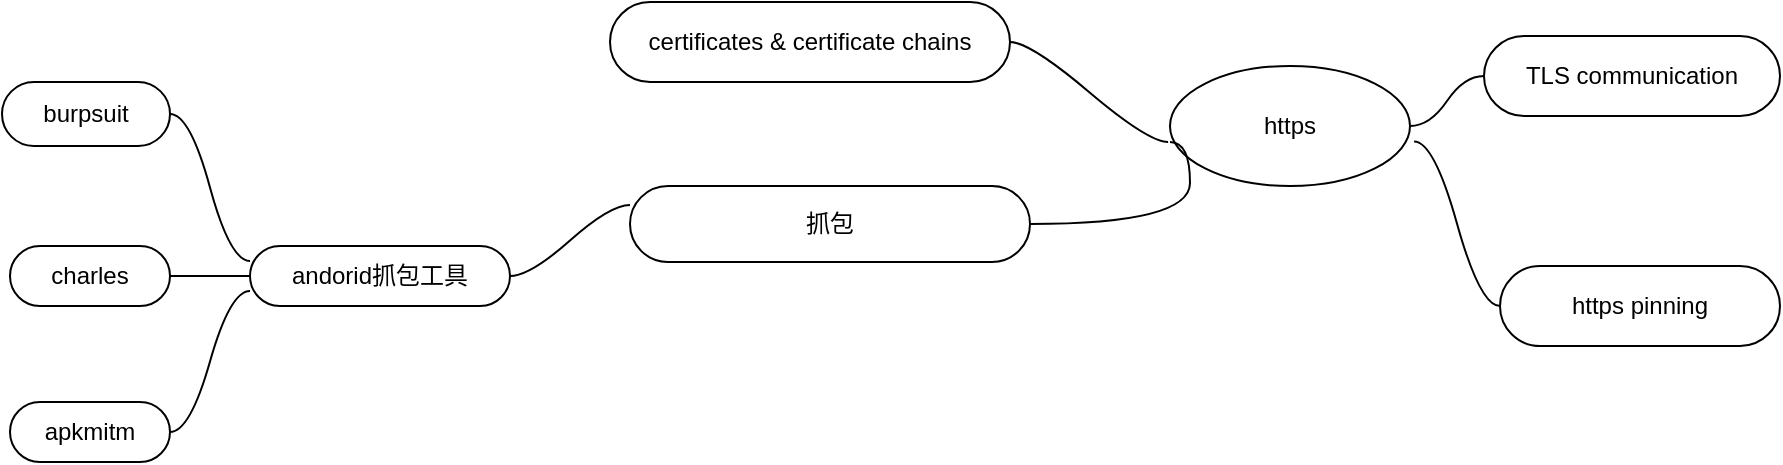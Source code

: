 <mxfile version="17.1.3" type="github">
  <diagram id="LbNndVN55RRchBTATLmV" name="Page-1">
    <mxGraphModel dx="2893" dy="1161" grid="1" gridSize="10" guides="1" tooltips="1" connect="1" arrows="1" fold="1" page="1" pageScale="1" pageWidth="827" pageHeight="1169" math="0" shadow="0">
      <root>
        <mxCell id="0" />
        <mxCell id="1" parent="0" />
        <mxCell id="vsGRGXz0Xs2UJGAKEiOz-2" value="https" style="ellipse;whiteSpace=wrap;html=1;align=center;newEdgeStyle={&quot;edgeStyle&quot;:&quot;entityRelationEdgeStyle&quot;,&quot;startArrow&quot;:&quot;none&quot;,&quot;endArrow&quot;:&quot;none&quot;,&quot;segment&quot;:10,&quot;curved&quot;:1};treeFolding=1;treeMoving=1;" parent="1" vertex="1">
          <mxGeometry x="-50" y="482" width="120" height="60" as="geometry" />
        </mxCell>
        <mxCell id="vsGRGXz0Xs2UJGAKEiOz-24" value="TLS communication" style="whiteSpace=wrap;html=1;rounded=1;arcSize=50;align=center;verticalAlign=middle;strokeWidth=1;autosize=1;spacing=4;treeFolding=1;treeMoving=1;newEdgeStyle={&quot;edgeStyle&quot;:&quot;entityRelationEdgeStyle&quot;,&quot;startArrow&quot;:&quot;none&quot;,&quot;endArrow&quot;:&quot;none&quot;,&quot;segment&quot;:10,&quot;curved&quot;:1};" parent="1" vertex="1">
          <mxGeometry x="107" y="467" width="148" height="40" as="geometry" />
        </mxCell>
        <mxCell id="vsGRGXz0Xs2UJGAKEiOz-25" value="" style="edgeStyle=entityRelationEdgeStyle;startArrow=none;endArrow=none;segment=10;curved=1;rounded=0;exitX=1;exitY=0.5;exitDx=0;exitDy=0;" parent="1" source="vsGRGXz0Xs2UJGAKEiOz-2" target="vsGRGXz0Xs2UJGAKEiOz-24" edge="1">
          <mxGeometry relative="1" as="geometry">
            <mxPoint x="75" y="552" as="sourcePoint" />
          </mxGeometry>
        </mxCell>
        <mxCell id="vsGRGXz0Xs2UJGAKEiOz-26" value="https pinning" style="whiteSpace=wrap;html=1;rounded=1;arcSize=50;align=center;verticalAlign=middle;strokeWidth=1;autosize=1;spacing=4;treeFolding=1;treeMoving=1;newEdgeStyle={&quot;edgeStyle&quot;:&quot;entityRelationEdgeStyle&quot;,&quot;startArrow&quot;:&quot;none&quot;,&quot;endArrow&quot;:&quot;none&quot;,&quot;segment&quot;:10,&quot;curved&quot;:1};" parent="1" vertex="1">
          <mxGeometry x="115" y="582" width="140" height="40" as="geometry" />
        </mxCell>
        <mxCell id="vsGRGXz0Xs2UJGAKEiOz-27" value="" style="edgeStyle=entityRelationEdgeStyle;startArrow=none;endArrow=none;segment=10;curved=1;rounded=0;exitX=1.017;exitY=0.629;exitDx=0;exitDy=0;exitPerimeter=0;" parent="1" source="vsGRGXz0Xs2UJGAKEiOz-2" target="vsGRGXz0Xs2UJGAKEiOz-26" edge="1">
          <mxGeometry relative="1" as="geometry">
            <mxPoint x="115" y="622" as="sourcePoint" />
          </mxGeometry>
        </mxCell>
        <mxCell id="vsGRGXz0Xs2UJGAKEiOz-28" value="certificates &amp;amp; certificate chains&lt;br&gt;" style="whiteSpace=wrap;html=1;rounded=1;arcSize=50;align=center;verticalAlign=middle;strokeWidth=1;autosize=1;spacing=4;treeFolding=1;treeMoving=1;newEdgeStyle={&quot;edgeStyle&quot;:&quot;entityRelationEdgeStyle&quot;,&quot;startArrow&quot;:&quot;none&quot;,&quot;endArrow&quot;:&quot;none&quot;,&quot;segment&quot;:10,&quot;curved&quot;:1};" parent="1" vertex="1" collapsed="1">
          <mxGeometry x="-330" y="450" width="200" height="40" as="geometry" />
        </mxCell>
        <mxCell id="vsGRGXz0Xs2UJGAKEiOz-29" value="" style="edgeStyle=entityRelationEdgeStyle;startArrow=none;endArrow=none;segment=10;curved=1;rounded=0;exitX=-0.008;exitY=0.633;exitDx=0;exitDy=0;exitPerimeter=0;" parent="1" source="vsGRGXz0Xs2UJGAKEiOz-2" target="vsGRGXz0Xs2UJGAKEiOz-28" edge="1">
          <mxGeometry relative="1" as="geometry">
            <mxPoint x="-215" y="582" as="sourcePoint" />
          </mxGeometry>
        </mxCell>
        <mxCell id="RALhW5Uchx7qLT_naZ3g-1" value="抓包" style="whiteSpace=wrap;html=1;rounded=1;arcSize=50;align=center;verticalAlign=middle;strokeWidth=1;autosize=1;spacing=4;treeFolding=1;treeMoving=1;newEdgeStyle={&quot;edgeStyle&quot;:&quot;entityRelationEdgeStyle&quot;,&quot;startArrow&quot;:&quot;none&quot;,&quot;endArrow&quot;:&quot;none&quot;,&quot;segment&quot;:10,&quot;curved&quot;:1};" vertex="1" parent="1">
          <mxGeometry x="-320" y="542" width="200" height="38" as="geometry" />
        </mxCell>
        <mxCell id="RALhW5Uchx7qLT_naZ3g-2" value="" style="edgeStyle=entityRelationEdgeStyle;startArrow=none;endArrow=none;segment=10;curved=1;rounded=0;" edge="1" target="RALhW5Uchx7qLT_naZ3g-1" parent="1">
          <mxGeometry relative="1" as="geometry">
            <mxPoint x="-50" y="520" as="sourcePoint" />
          </mxGeometry>
        </mxCell>
        <UserObject label="andorid抓包工具&lt;br&gt;" linkTarget="_blank" id="RALhW5Uchx7qLT_naZ3g-3">
          <mxCell style="whiteSpace=wrap;html=1;rounded=1;arcSize=50;align=center;verticalAlign=middle;strokeWidth=1;autosize=1;spacing=4;treeFolding=1;treeMoving=1;newEdgeStyle={&quot;edgeStyle&quot;:&quot;entityRelationEdgeStyle&quot;,&quot;startArrow&quot;:&quot;none&quot;,&quot;endArrow&quot;:&quot;none&quot;,&quot;segment&quot;:10,&quot;curved&quot;:1};" vertex="1" parent="1">
            <mxGeometry x="-510" y="572" width="130" height="30" as="geometry" />
          </mxCell>
        </UserObject>
        <mxCell id="RALhW5Uchx7qLT_naZ3g-4" value="" style="edgeStyle=entityRelationEdgeStyle;startArrow=none;endArrow=none;segment=10;curved=1;rounded=0;exitX=0;exitY=0.25;exitDx=0;exitDy=0;" edge="1" target="RALhW5Uchx7qLT_naZ3g-3" parent="1" source="RALhW5Uchx7qLT_naZ3g-1">
          <mxGeometry relative="1" as="geometry">
            <mxPoint x="-590" y="569" as="sourcePoint" />
          </mxGeometry>
        </mxCell>
        <mxCell id="RALhW5Uchx7qLT_naZ3g-7" value="charles" style="whiteSpace=wrap;html=1;rounded=1;arcSize=50;align=center;verticalAlign=middle;strokeWidth=1;autosize=1;spacing=4;treeFolding=1;treeMoving=1;newEdgeStyle={&quot;edgeStyle&quot;:&quot;entityRelationEdgeStyle&quot;,&quot;startArrow&quot;:&quot;none&quot;,&quot;endArrow&quot;:&quot;none&quot;,&quot;segment&quot;:10,&quot;curved&quot;:1};" vertex="1" parent="1">
          <mxGeometry x="-630" y="572" width="80" height="30" as="geometry" />
        </mxCell>
        <mxCell id="RALhW5Uchx7qLT_naZ3g-8" value="" style="edgeStyle=entityRelationEdgeStyle;startArrow=none;endArrow=none;segment=10;curved=1;rounded=0;exitX=0;exitY=0.5;exitDx=0;exitDy=0;" edge="1" target="RALhW5Uchx7qLT_naZ3g-7" parent="1" source="RALhW5Uchx7qLT_naZ3g-3">
          <mxGeometry relative="1" as="geometry">
            <mxPoint x="-569" y="694.5" as="sourcePoint" />
          </mxGeometry>
        </mxCell>
        <UserObject label="apkmitm" link="https://github.com/shroudedcode/apk-mitm" id="RALhW5Uchx7qLT_naZ3g-9">
          <mxCell style="whiteSpace=wrap;html=1;rounded=1;arcSize=50;align=center;verticalAlign=middle;strokeWidth=1;autosize=1;spacing=4;treeFolding=1;treeMoving=1;newEdgeStyle={&quot;edgeStyle&quot;:&quot;entityRelationEdgeStyle&quot;,&quot;startArrow&quot;:&quot;none&quot;,&quot;endArrow&quot;:&quot;none&quot;,&quot;segment&quot;:10,&quot;curved&quot;:1};" vertex="1" parent="1">
            <mxGeometry x="-630" y="650" width="80" height="30" as="geometry" />
          </mxCell>
        </UserObject>
        <mxCell id="RALhW5Uchx7qLT_naZ3g-10" value="" style="edgeStyle=entityRelationEdgeStyle;startArrow=none;endArrow=none;segment=10;curved=1;rounded=0;exitX=0;exitY=0.75;exitDx=0;exitDy=0;" edge="1" target="RALhW5Uchx7qLT_naZ3g-9" parent="1" source="RALhW5Uchx7qLT_naZ3g-3">
          <mxGeometry relative="1" as="geometry">
            <mxPoint x="-666" y="700" as="sourcePoint" />
          </mxGeometry>
        </mxCell>
        <mxCell id="RALhW5Uchx7qLT_naZ3g-11" value="burpsuit" style="whiteSpace=wrap;html=1;rounded=1;arcSize=50;align=center;verticalAlign=middle;strokeWidth=1;autosize=1;spacing=4;treeFolding=1;treeMoving=1;newEdgeStyle={&quot;edgeStyle&quot;:&quot;entityRelationEdgeStyle&quot;,&quot;startArrow&quot;:&quot;none&quot;,&quot;endArrow&quot;:&quot;none&quot;,&quot;segment&quot;:10,&quot;curved&quot;:1};" vertex="1" parent="1">
          <mxGeometry x="-634" y="490" width="84" height="32" as="geometry" />
        </mxCell>
        <mxCell id="RALhW5Uchx7qLT_naZ3g-12" value="" style="edgeStyle=entityRelationEdgeStyle;startArrow=none;endArrow=none;segment=10;curved=1;rounded=0;exitX=0;exitY=0.25;exitDx=0;exitDy=0;" edge="1" target="RALhW5Uchx7qLT_naZ3g-11" parent="1" source="RALhW5Uchx7qLT_naZ3g-3">
          <mxGeometry relative="1" as="geometry">
            <mxPoint x="-530" y="500" as="sourcePoint" />
          </mxGeometry>
        </mxCell>
      </root>
    </mxGraphModel>
  </diagram>
</mxfile>
